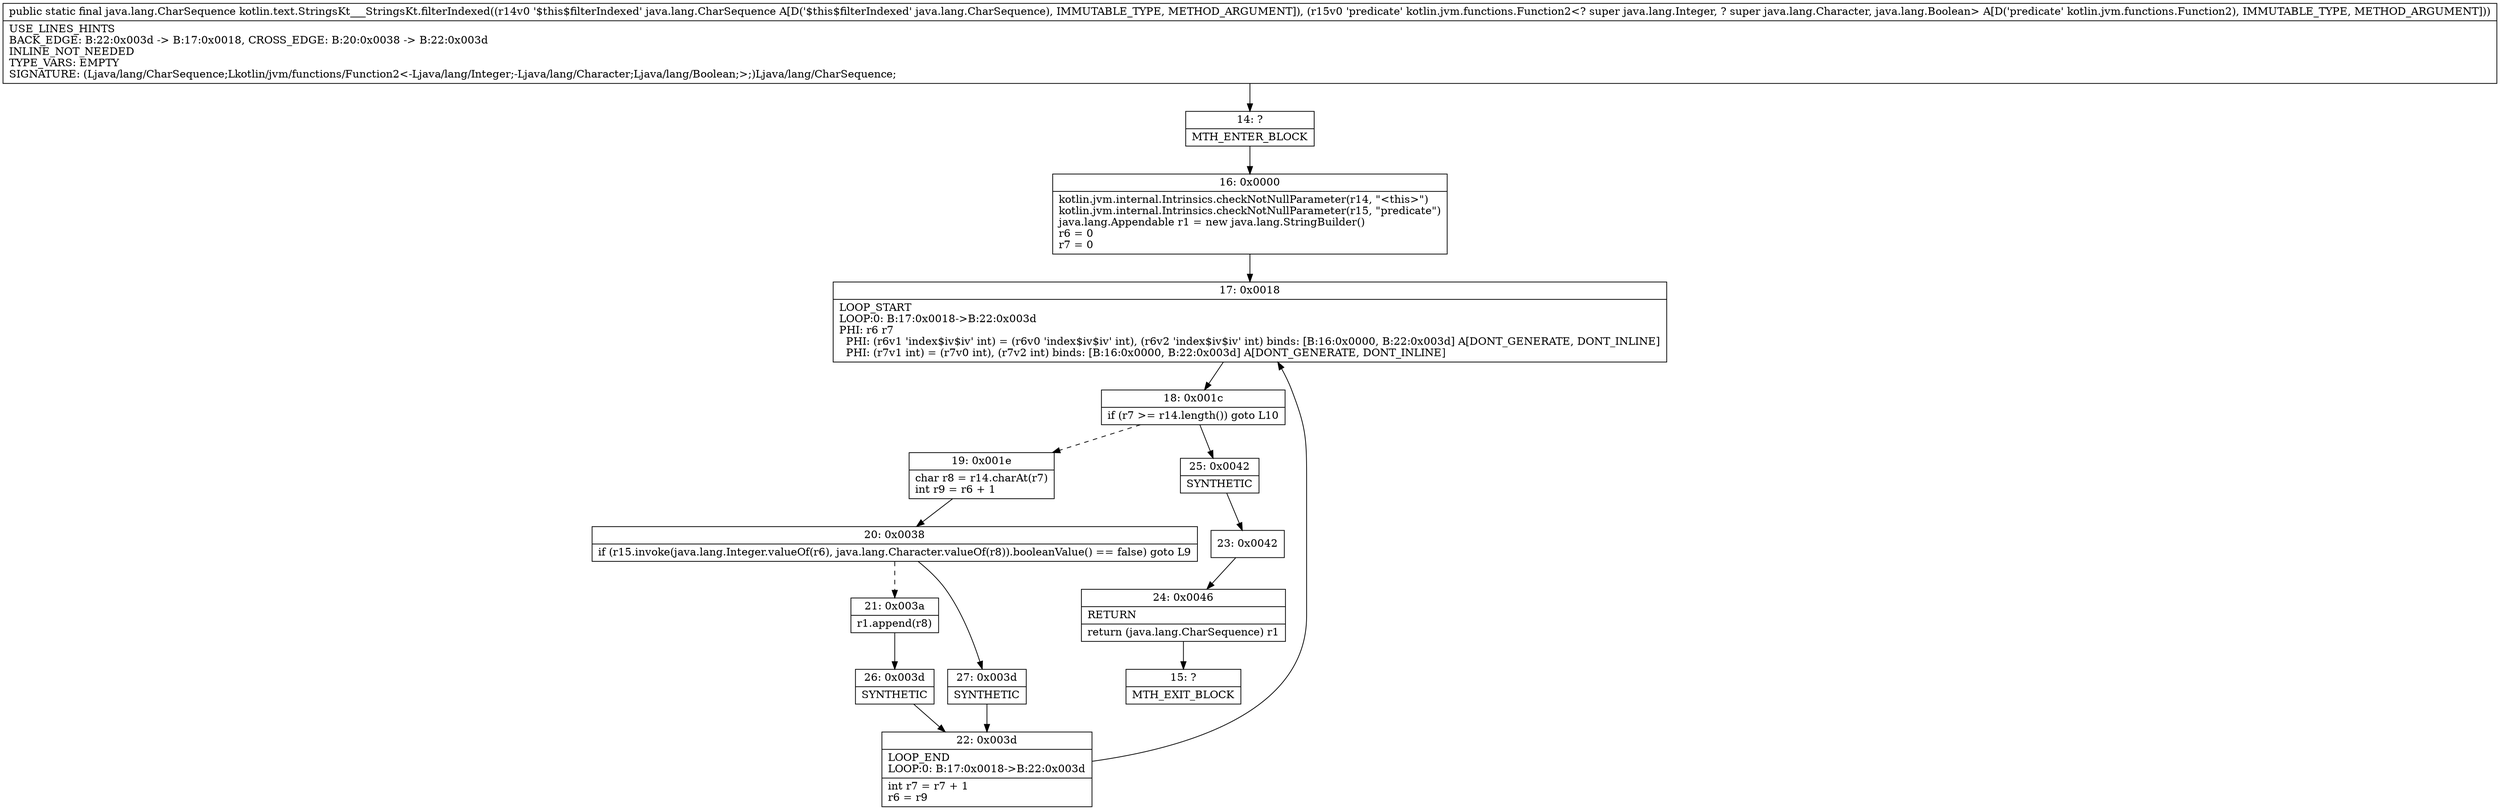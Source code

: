 digraph "CFG forkotlin.text.StringsKt___StringsKt.filterIndexed(Ljava\/lang\/CharSequence;Lkotlin\/jvm\/functions\/Function2;)Ljava\/lang\/CharSequence;" {
Node_14 [shape=record,label="{14\:\ ?|MTH_ENTER_BLOCK\l}"];
Node_16 [shape=record,label="{16\:\ 0x0000|kotlin.jvm.internal.Intrinsics.checkNotNullParameter(r14, \"\<this\>\")\lkotlin.jvm.internal.Intrinsics.checkNotNullParameter(r15, \"predicate\")\ljava.lang.Appendable r1 = new java.lang.StringBuilder()\lr6 = 0\lr7 = 0\l}"];
Node_17 [shape=record,label="{17\:\ 0x0018|LOOP_START\lLOOP:0: B:17:0x0018\-\>B:22:0x003d\lPHI: r6 r7 \l  PHI: (r6v1 'index$iv$iv' int) = (r6v0 'index$iv$iv' int), (r6v2 'index$iv$iv' int) binds: [B:16:0x0000, B:22:0x003d] A[DONT_GENERATE, DONT_INLINE]\l  PHI: (r7v1 int) = (r7v0 int), (r7v2 int) binds: [B:16:0x0000, B:22:0x003d] A[DONT_GENERATE, DONT_INLINE]\l}"];
Node_18 [shape=record,label="{18\:\ 0x001c|if (r7 \>= r14.length()) goto L10\l}"];
Node_19 [shape=record,label="{19\:\ 0x001e|char r8 = r14.charAt(r7)\lint r9 = r6 + 1\l}"];
Node_20 [shape=record,label="{20\:\ 0x0038|if (r15.invoke(java.lang.Integer.valueOf(r6), java.lang.Character.valueOf(r8)).booleanValue() == false) goto L9\l}"];
Node_21 [shape=record,label="{21\:\ 0x003a|r1.append(r8)\l}"];
Node_26 [shape=record,label="{26\:\ 0x003d|SYNTHETIC\l}"];
Node_22 [shape=record,label="{22\:\ 0x003d|LOOP_END\lLOOP:0: B:17:0x0018\-\>B:22:0x003d\l|int r7 = r7 + 1\lr6 = r9\l}"];
Node_27 [shape=record,label="{27\:\ 0x003d|SYNTHETIC\l}"];
Node_25 [shape=record,label="{25\:\ 0x0042|SYNTHETIC\l}"];
Node_23 [shape=record,label="{23\:\ 0x0042}"];
Node_24 [shape=record,label="{24\:\ 0x0046|RETURN\l|return (java.lang.CharSequence) r1\l}"];
Node_15 [shape=record,label="{15\:\ ?|MTH_EXIT_BLOCK\l}"];
MethodNode[shape=record,label="{public static final java.lang.CharSequence kotlin.text.StringsKt___StringsKt.filterIndexed((r14v0 '$this$filterIndexed' java.lang.CharSequence A[D('$this$filterIndexed' java.lang.CharSequence), IMMUTABLE_TYPE, METHOD_ARGUMENT]), (r15v0 'predicate' kotlin.jvm.functions.Function2\<? super java.lang.Integer, ? super java.lang.Character, java.lang.Boolean\> A[D('predicate' kotlin.jvm.functions.Function2), IMMUTABLE_TYPE, METHOD_ARGUMENT]))  | USE_LINES_HINTS\lBACK_EDGE: B:22:0x003d \-\> B:17:0x0018, CROSS_EDGE: B:20:0x0038 \-\> B:22:0x003d\lINLINE_NOT_NEEDED\lTYPE_VARS: EMPTY\lSIGNATURE: (Ljava\/lang\/CharSequence;Lkotlin\/jvm\/functions\/Function2\<\-Ljava\/lang\/Integer;\-Ljava\/lang\/Character;Ljava\/lang\/Boolean;\>;)Ljava\/lang\/CharSequence;\l}"];
MethodNode -> Node_14;Node_14 -> Node_16;
Node_16 -> Node_17;
Node_17 -> Node_18;
Node_18 -> Node_19[style=dashed];
Node_18 -> Node_25;
Node_19 -> Node_20;
Node_20 -> Node_21[style=dashed];
Node_20 -> Node_27;
Node_21 -> Node_26;
Node_26 -> Node_22;
Node_22 -> Node_17;
Node_27 -> Node_22;
Node_25 -> Node_23;
Node_23 -> Node_24;
Node_24 -> Node_15;
}

